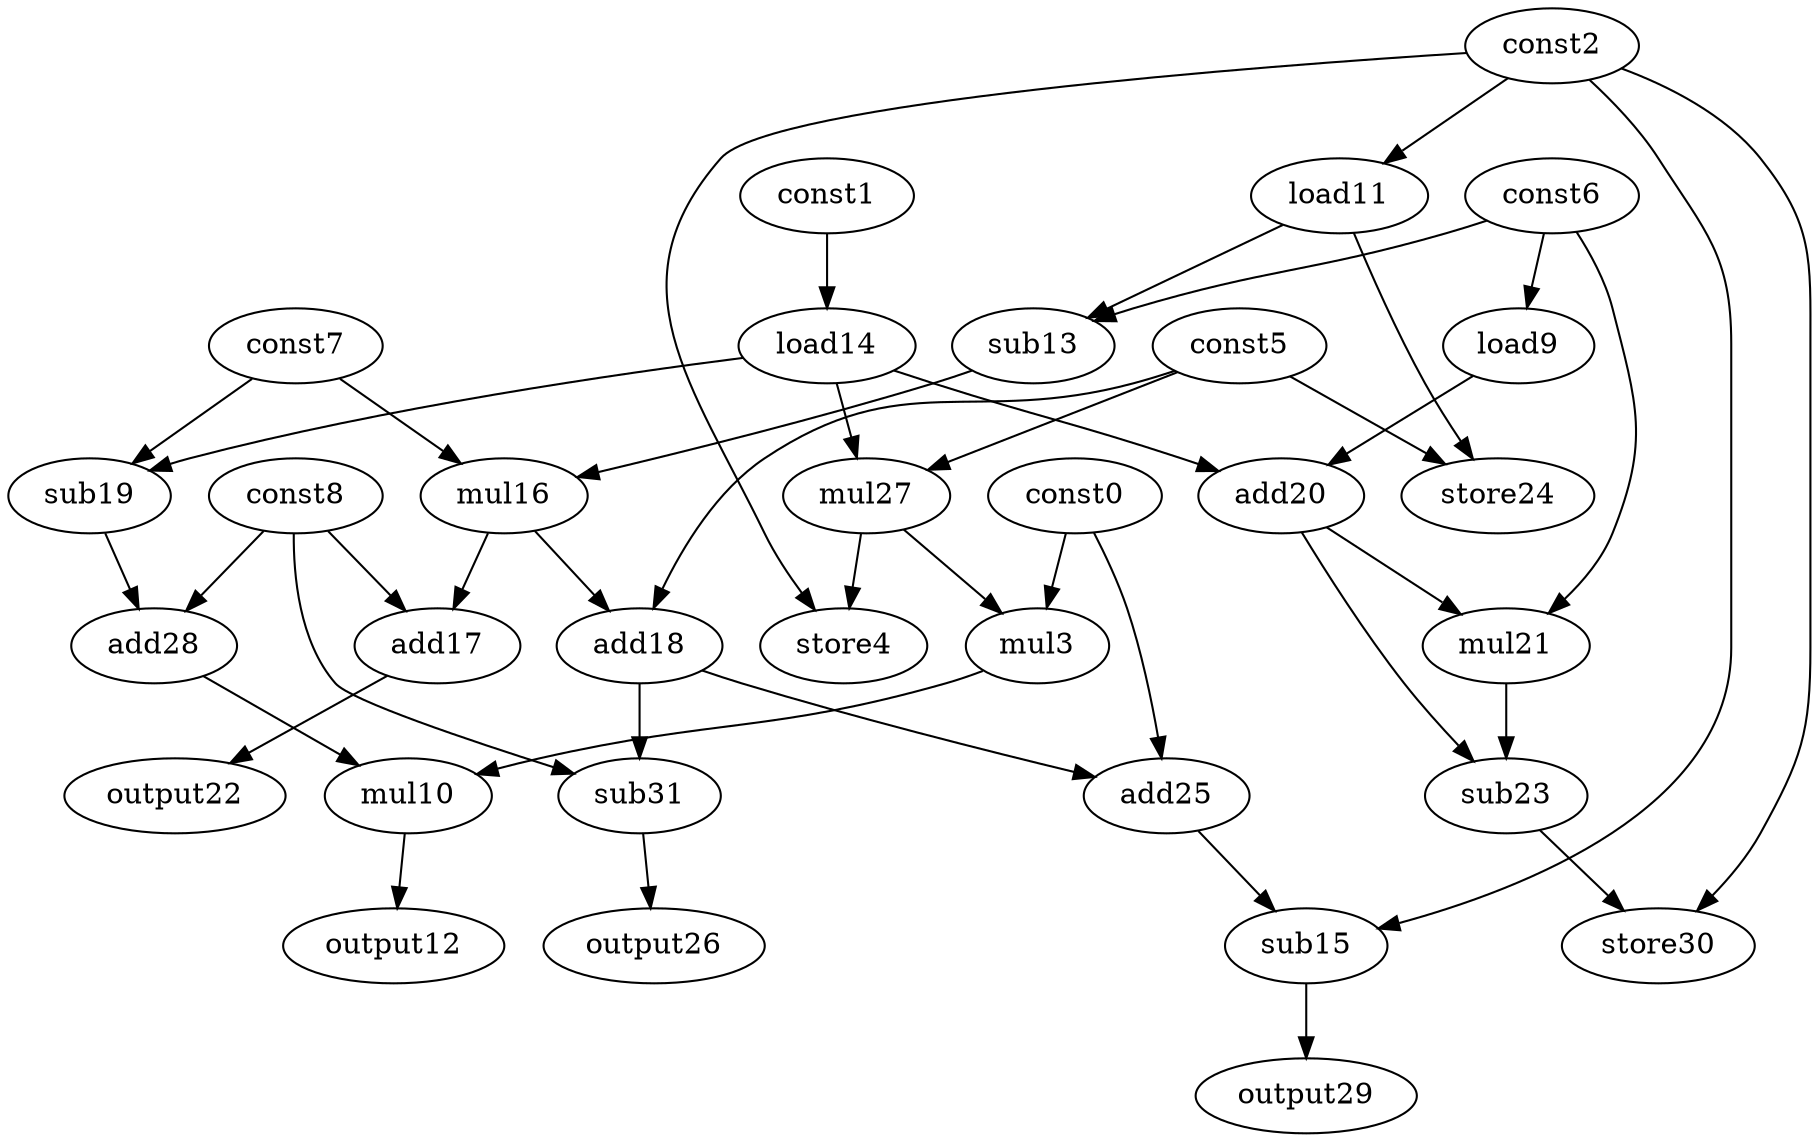digraph G { 
const0[opcode=const]; 
const1[opcode=const]; 
const2[opcode=const]; 
mul3[opcode=mul]; 
store4[opcode=store]; 
const5[opcode=const]; 
const6[opcode=const]; 
const7[opcode=const]; 
const8[opcode=const]; 
load9[opcode=load]; 
mul10[opcode=mul]; 
load11[opcode=load]; 
output12[opcode=output]; 
sub13[opcode=sub]; 
load14[opcode=load]; 
sub15[opcode=sub]; 
mul16[opcode=mul]; 
add17[opcode=add]; 
add18[opcode=add]; 
sub19[opcode=sub]; 
add20[opcode=add]; 
mul21[opcode=mul]; 
output22[opcode=output]; 
sub23[opcode=sub]; 
store24[opcode=store]; 
add25[opcode=add]; 
output26[opcode=output]; 
mul27[opcode=mul]; 
add28[opcode=add]; 
output29[opcode=output]; 
store30[opcode=store]; 
sub31[opcode=sub]; 
const6->load9[operand=0];
const2->load11[operand=0];
const1->load14[operand=0];
load11->sub13[operand=0];
const6->sub13[operand=1];
load14->sub19[operand=0];
const7->sub19[operand=1];
load9->add20[operand=0];
load14->add20[operand=1];
load11->store24[operand=0];
const5->store24[operand=1];
const5->mul27[operand=0];
load14->mul27[operand=1];
const0->mul3[operand=0];
mul27->mul3[operand=1];
const2->store4[operand=0];
mul27->store4[operand=1];
sub13->mul16[operand=0];
const7->mul16[operand=1];
add20->mul21[operand=0];
const6->mul21[operand=1];
const8->add28[operand=0];
sub19->add28[operand=1];
mul3->mul10[operand=0];
add28->mul10[operand=1];
const8->add17[operand=0];
mul16->add17[operand=1];
mul16->add18[operand=0];
const5->add18[operand=1];
add20->sub23[operand=0];
mul21->sub23[operand=1];
mul10->output12[operand=0];
add17->output22[operand=0];
const0->add25[operand=0];
add18->add25[operand=1];
const2->store30[operand=0];
sub23->store30[operand=1];
const8->sub31[operand=0];
add18->sub31[operand=1];
add25->sub15[operand=0];
const2->sub15[operand=1];
sub31->output26[operand=0];
sub15->output29[operand=0];
}
